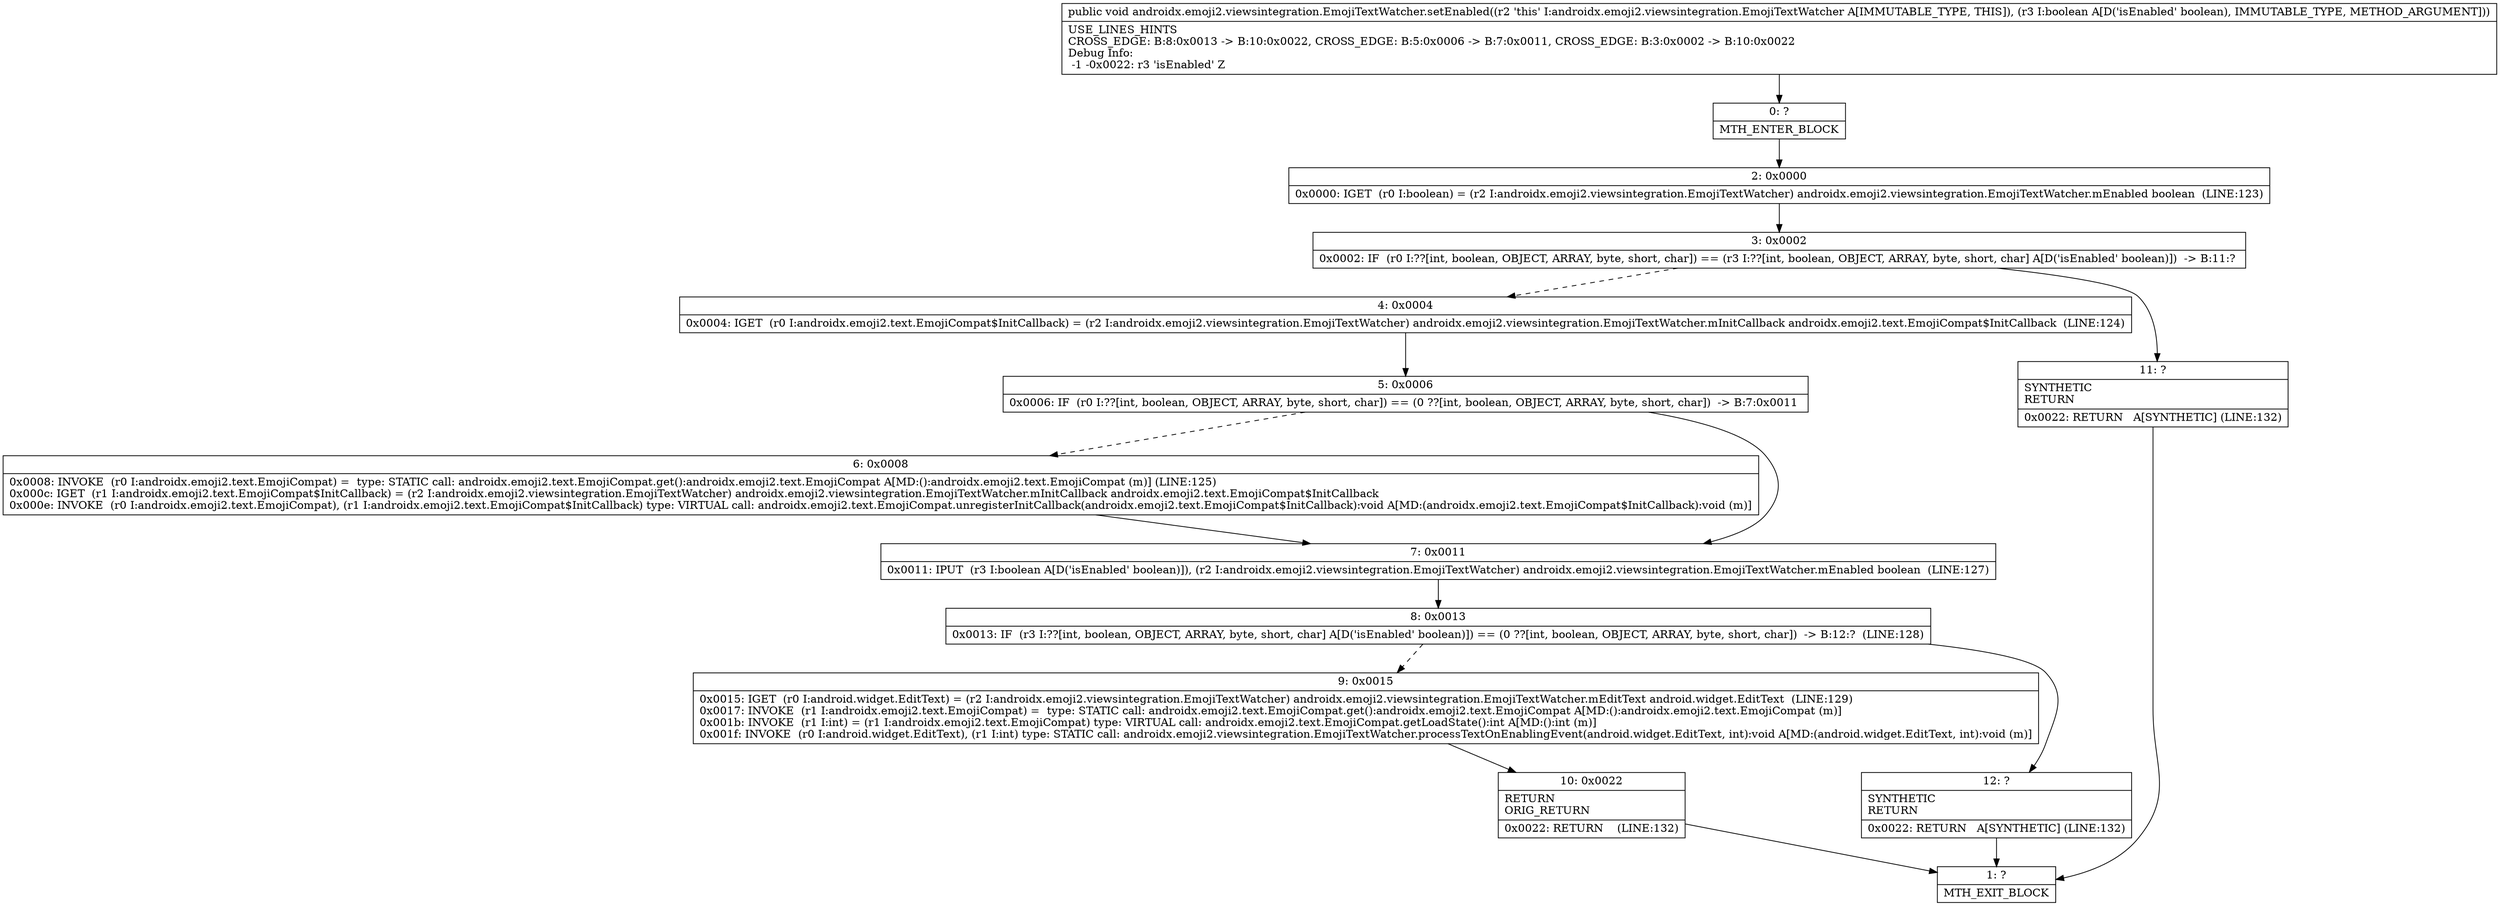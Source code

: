 digraph "CFG forandroidx.emoji2.viewsintegration.EmojiTextWatcher.setEnabled(Z)V" {
Node_0 [shape=record,label="{0\:\ ?|MTH_ENTER_BLOCK\l}"];
Node_2 [shape=record,label="{2\:\ 0x0000|0x0000: IGET  (r0 I:boolean) = (r2 I:androidx.emoji2.viewsintegration.EmojiTextWatcher) androidx.emoji2.viewsintegration.EmojiTextWatcher.mEnabled boolean  (LINE:123)\l}"];
Node_3 [shape=record,label="{3\:\ 0x0002|0x0002: IF  (r0 I:??[int, boolean, OBJECT, ARRAY, byte, short, char]) == (r3 I:??[int, boolean, OBJECT, ARRAY, byte, short, char] A[D('isEnabled' boolean)])  \-\> B:11:? \l}"];
Node_4 [shape=record,label="{4\:\ 0x0004|0x0004: IGET  (r0 I:androidx.emoji2.text.EmojiCompat$InitCallback) = (r2 I:androidx.emoji2.viewsintegration.EmojiTextWatcher) androidx.emoji2.viewsintegration.EmojiTextWatcher.mInitCallback androidx.emoji2.text.EmojiCompat$InitCallback  (LINE:124)\l}"];
Node_5 [shape=record,label="{5\:\ 0x0006|0x0006: IF  (r0 I:??[int, boolean, OBJECT, ARRAY, byte, short, char]) == (0 ??[int, boolean, OBJECT, ARRAY, byte, short, char])  \-\> B:7:0x0011 \l}"];
Node_6 [shape=record,label="{6\:\ 0x0008|0x0008: INVOKE  (r0 I:androidx.emoji2.text.EmojiCompat) =  type: STATIC call: androidx.emoji2.text.EmojiCompat.get():androidx.emoji2.text.EmojiCompat A[MD:():androidx.emoji2.text.EmojiCompat (m)] (LINE:125)\l0x000c: IGET  (r1 I:androidx.emoji2.text.EmojiCompat$InitCallback) = (r2 I:androidx.emoji2.viewsintegration.EmojiTextWatcher) androidx.emoji2.viewsintegration.EmojiTextWatcher.mInitCallback androidx.emoji2.text.EmojiCompat$InitCallback \l0x000e: INVOKE  (r0 I:androidx.emoji2.text.EmojiCompat), (r1 I:androidx.emoji2.text.EmojiCompat$InitCallback) type: VIRTUAL call: androidx.emoji2.text.EmojiCompat.unregisterInitCallback(androidx.emoji2.text.EmojiCompat$InitCallback):void A[MD:(androidx.emoji2.text.EmojiCompat$InitCallback):void (m)]\l}"];
Node_7 [shape=record,label="{7\:\ 0x0011|0x0011: IPUT  (r3 I:boolean A[D('isEnabled' boolean)]), (r2 I:androidx.emoji2.viewsintegration.EmojiTextWatcher) androidx.emoji2.viewsintegration.EmojiTextWatcher.mEnabled boolean  (LINE:127)\l}"];
Node_8 [shape=record,label="{8\:\ 0x0013|0x0013: IF  (r3 I:??[int, boolean, OBJECT, ARRAY, byte, short, char] A[D('isEnabled' boolean)]) == (0 ??[int, boolean, OBJECT, ARRAY, byte, short, char])  \-\> B:12:?  (LINE:128)\l}"];
Node_9 [shape=record,label="{9\:\ 0x0015|0x0015: IGET  (r0 I:android.widget.EditText) = (r2 I:androidx.emoji2.viewsintegration.EmojiTextWatcher) androidx.emoji2.viewsintegration.EmojiTextWatcher.mEditText android.widget.EditText  (LINE:129)\l0x0017: INVOKE  (r1 I:androidx.emoji2.text.EmojiCompat) =  type: STATIC call: androidx.emoji2.text.EmojiCompat.get():androidx.emoji2.text.EmojiCompat A[MD:():androidx.emoji2.text.EmojiCompat (m)]\l0x001b: INVOKE  (r1 I:int) = (r1 I:androidx.emoji2.text.EmojiCompat) type: VIRTUAL call: androidx.emoji2.text.EmojiCompat.getLoadState():int A[MD:():int (m)]\l0x001f: INVOKE  (r0 I:android.widget.EditText), (r1 I:int) type: STATIC call: androidx.emoji2.viewsintegration.EmojiTextWatcher.processTextOnEnablingEvent(android.widget.EditText, int):void A[MD:(android.widget.EditText, int):void (m)]\l}"];
Node_10 [shape=record,label="{10\:\ 0x0022|RETURN\lORIG_RETURN\l|0x0022: RETURN    (LINE:132)\l}"];
Node_1 [shape=record,label="{1\:\ ?|MTH_EXIT_BLOCK\l}"];
Node_12 [shape=record,label="{12\:\ ?|SYNTHETIC\lRETURN\l|0x0022: RETURN   A[SYNTHETIC] (LINE:132)\l}"];
Node_11 [shape=record,label="{11\:\ ?|SYNTHETIC\lRETURN\l|0x0022: RETURN   A[SYNTHETIC] (LINE:132)\l}"];
MethodNode[shape=record,label="{public void androidx.emoji2.viewsintegration.EmojiTextWatcher.setEnabled((r2 'this' I:androidx.emoji2.viewsintegration.EmojiTextWatcher A[IMMUTABLE_TYPE, THIS]), (r3 I:boolean A[D('isEnabled' boolean), IMMUTABLE_TYPE, METHOD_ARGUMENT]))  | USE_LINES_HINTS\lCROSS_EDGE: B:8:0x0013 \-\> B:10:0x0022, CROSS_EDGE: B:5:0x0006 \-\> B:7:0x0011, CROSS_EDGE: B:3:0x0002 \-\> B:10:0x0022\lDebug Info:\l  \-1 \-0x0022: r3 'isEnabled' Z\l}"];
MethodNode -> Node_0;Node_0 -> Node_2;
Node_2 -> Node_3;
Node_3 -> Node_4[style=dashed];
Node_3 -> Node_11;
Node_4 -> Node_5;
Node_5 -> Node_6[style=dashed];
Node_5 -> Node_7;
Node_6 -> Node_7;
Node_7 -> Node_8;
Node_8 -> Node_9[style=dashed];
Node_8 -> Node_12;
Node_9 -> Node_10;
Node_10 -> Node_1;
Node_12 -> Node_1;
Node_11 -> Node_1;
}

